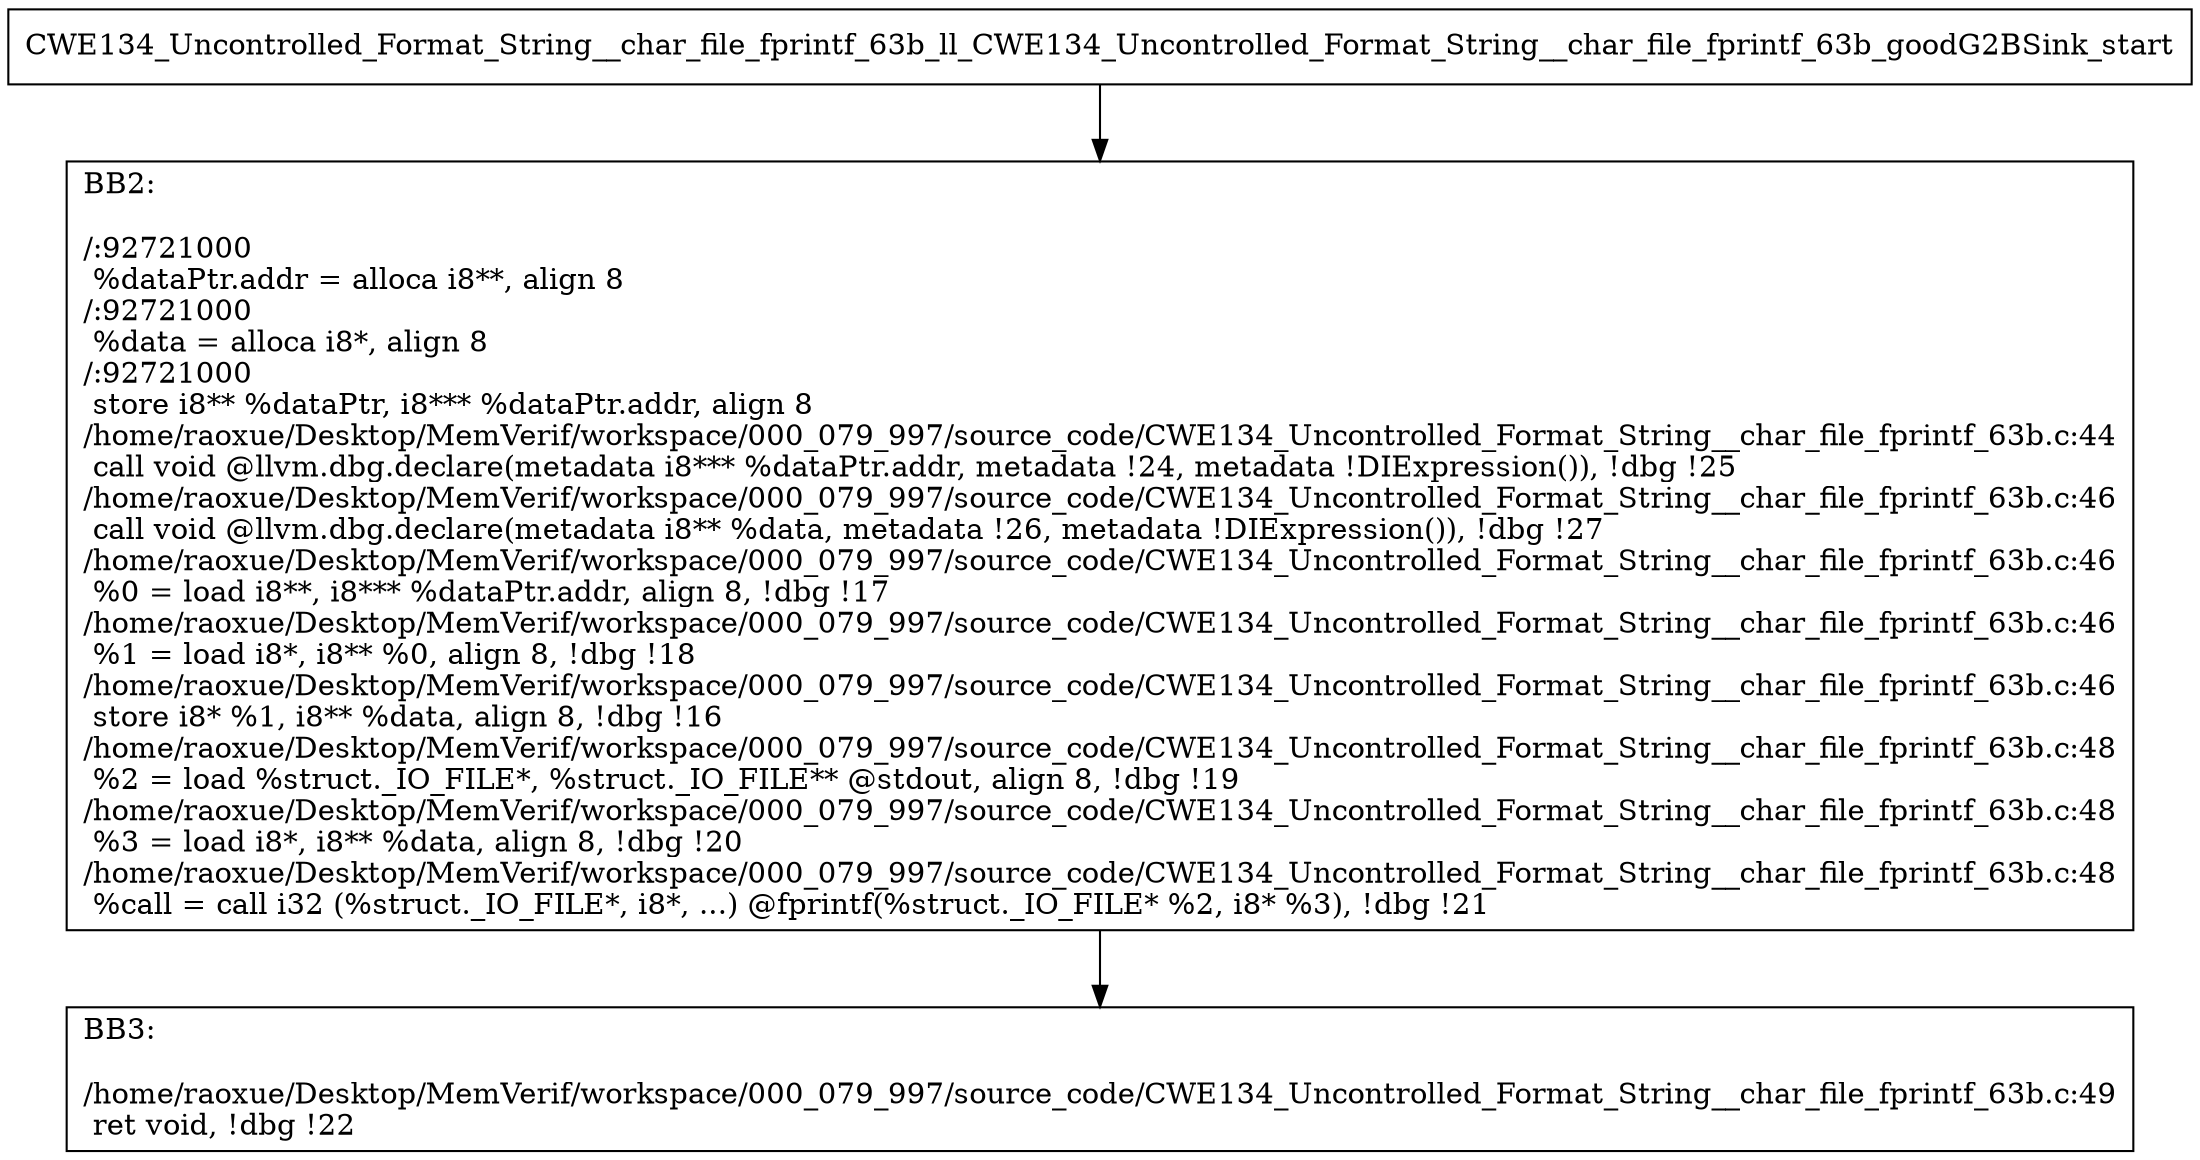 digraph "CFG for'CWE134_Uncontrolled_Format_String__char_file_fprintf_63b_ll_CWE134_Uncontrolled_Format_String__char_file_fprintf_63b_goodG2BSink' function" {
	BBCWE134_Uncontrolled_Format_String__char_file_fprintf_63b_ll_CWE134_Uncontrolled_Format_String__char_file_fprintf_63b_goodG2BSink_start[shape=record,label="{CWE134_Uncontrolled_Format_String__char_file_fprintf_63b_ll_CWE134_Uncontrolled_Format_String__char_file_fprintf_63b_goodG2BSink_start}"];
	BBCWE134_Uncontrolled_Format_String__char_file_fprintf_63b_ll_CWE134_Uncontrolled_Format_String__char_file_fprintf_63b_goodG2BSink_start-> CWE134_Uncontrolled_Format_String__char_file_fprintf_63b_ll_CWE134_Uncontrolled_Format_String__char_file_fprintf_63b_goodG2BSinkBB2;
	CWE134_Uncontrolled_Format_String__char_file_fprintf_63b_ll_CWE134_Uncontrolled_Format_String__char_file_fprintf_63b_goodG2BSinkBB2 [shape=record, label="{BB2:\l\l/:92721000\l
  %dataPtr.addr = alloca i8**, align 8\l
/:92721000\l
  %data = alloca i8*, align 8\l
/:92721000\l
  store i8** %dataPtr, i8*** %dataPtr.addr, align 8\l
/home/raoxue/Desktop/MemVerif/workspace/000_079_997/source_code/CWE134_Uncontrolled_Format_String__char_file_fprintf_63b.c:44\l
  call void @llvm.dbg.declare(metadata i8*** %dataPtr.addr, metadata !24, metadata !DIExpression()), !dbg !25\l
/home/raoxue/Desktop/MemVerif/workspace/000_079_997/source_code/CWE134_Uncontrolled_Format_String__char_file_fprintf_63b.c:46\l
  call void @llvm.dbg.declare(metadata i8** %data, metadata !26, metadata !DIExpression()), !dbg !27\l
/home/raoxue/Desktop/MemVerif/workspace/000_079_997/source_code/CWE134_Uncontrolled_Format_String__char_file_fprintf_63b.c:46\l
  %0 = load i8**, i8*** %dataPtr.addr, align 8, !dbg !17\l
/home/raoxue/Desktop/MemVerif/workspace/000_079_997/source_code/CWE134_Uncontrolled_Format_String__char_file_fprintf_63b.c:46\l
  %1 = load i8*, i8** %0, align 8, !dbg !18\l
/home/raoxue/Desktop/MemVerif/workspace/000_079_997/source_code/CWE134_Uncontrolled_Format_String__char_file_fprintf_63b.c:46\l
  store i8* %1, i8** %data, align 8, !dbg !16\l
/home/raoxue/Desktop/MemVerif/workspace/000_079_997/source_code/CWE134_Uncontrolled_Format_String__char_file_fprintf_63b.c:48\l
  %2 = load %struct._IO_FILE*, %struct._IO_FILE** @stdout, align 8, !dbg !19\l
/home/raoxue/Desktop/MemVerif/workspace/000_079_997/source_code/CWE134_Uncontrolled_Format_String__char_file_fprintf_63b.c:48\l
  %3 = load i8*, i8** %data, align 8, !dbg !20\l
/home/raoxue/Desktop/MemVerif/workspace/000_079_997/source_code/CWE134_Uncontrolled_Format_String__char_file_fprintf_63b.c:48\l
  %call = call i32 (%struct._IO_FILE*, i8*, ...) @fprintf(%struct._IO_FILE* %2, i8* %3), !dbg !21\l
}"];
	CWE134_Uncontrolled_Format_String__char_file_fprintf_63b_ll_CWE134_Uncontrolled_Format_String__char_file_fprintf_63b_goodG2BSinkBB2-> CWE134_Uncontrolled_Format_String__char_file_fprintf_63b_ll_CWE134_Uncontrolled_Format_String__char_file_fprintf_63b_goodG2BSinkBB3;
	CWE134_Uncontrolled_Format_String__char_file_fprintf_63b_ll_CWE134_Uncontrolled_Format_String__char_file_fprintf_63b_goodG2BSinkBB3 [shape=record, label="{BB3:\l\l/home/raoxue/Desktop/MemVerif/workspace/000_079_997/source_code/CWE134_Uncontrolled_Format_String__char_file_fprintf_63b.c:49\l
  ret void, !dbg !22\l
}"];
}
